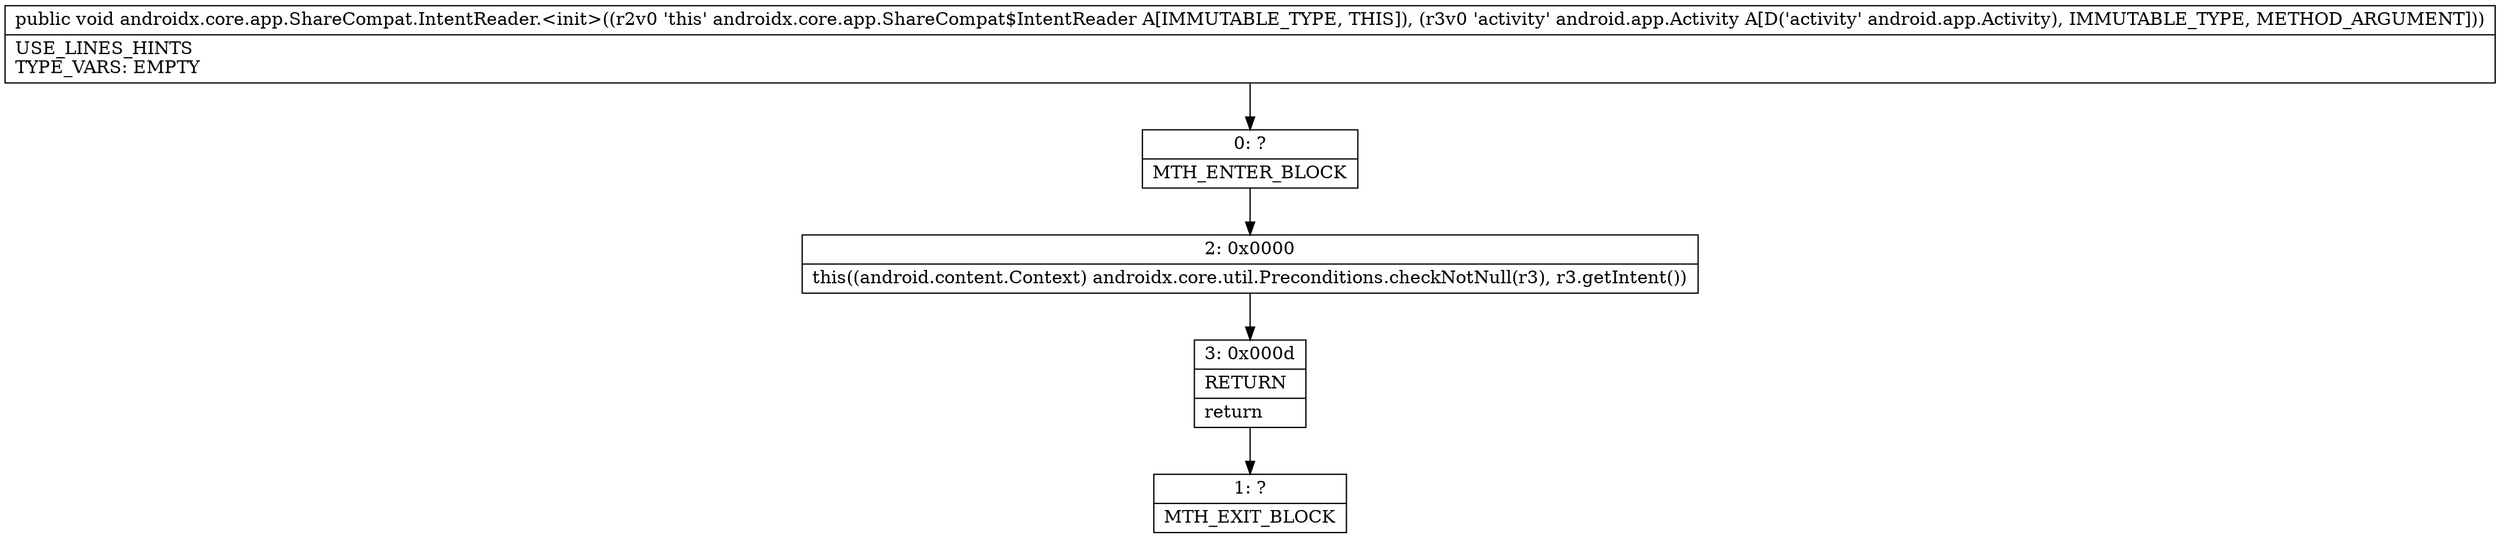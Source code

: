 digraph "CFG forandroidx.core.app.ShareCompat.IntentReader.\<init\>(Landroid\/app\/Activity;)V" {
Node_0 [shape=record,label="{0\:\ ?|MTH_ENTER_BLOCK\l}"];
Node_2 [shape=record,label="{2\:\ 0x0000|this((android.content.Context) androidx.core.util.Preconditions.checkNotNull(r3), r3.getIntent())\l}"];
Node_3 [shape=record,label="{3\:\ 0x000d|RETURN\l|return\l}"];
Node_1 [shape=record,label="{1\:\ ?|MTH_EXIT_BLOCK\l}"];
MethodNode[shape=record,label="{public void androidx.core.app.ShareCompat.IntentReader.\<init\>((r2v0 'this' androidx.core.app.ShareCompat$IntentReader A[IMMUTABLE_TYPE, THIS]), (r3v0 'activity' android.app.Activity A[D('activity' android.app.Activity), IMMUTABLE_TYPE, METHOD_ARGUMENT]))  | USE_LINES_HINTS\lTYPE_VARS: EMPTY\l}"];
MethodNode -> Node_0;Node_0 -> Node_2;
Node_2 -> Node_3;
Node_3 -> Node_1;
}

